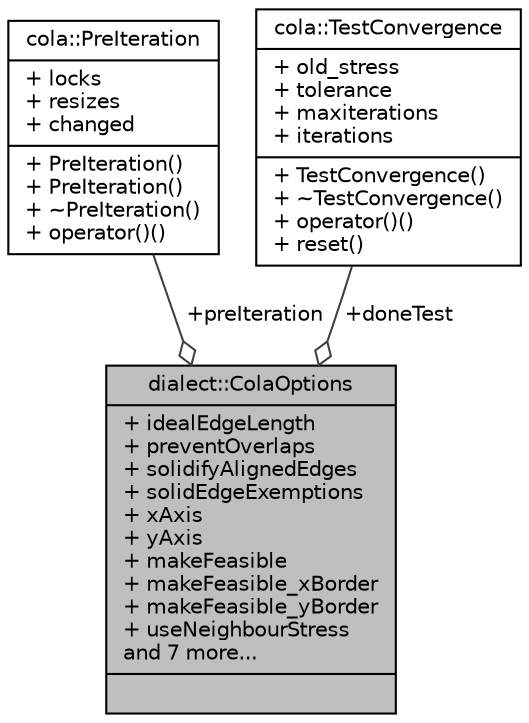 digraph "dialect::ColaOptions"
{
  edge [fontname="Helvetica",fontsize="10",labelfontname="Helvetica",labelfontsize="10"];
  node [fontname="Helvetica",fontsize="10",shape=record];
  Node1 [label="{dialect::ColaOptions\n|+ idealEdgeLength\l+ preventOverlaps\l+ solidifyAlignedEdges\l+ solidEdgeExemptions\l+ xAxis\l+ yAxis\l+ makeFeasible\l+ makeFeasible_xBorder\l+ makeFeasible_yBorder\l+ useNeighbourStress\land 7 more...\l|}",height=0.2,width=0.4,color="black", fillcolor="grey75", style="filled", fontcolor="black"];
  Node2 -> Node1 [color="grey25",fontsize="10",style="solid",label=" +preIteration" ,arrowhead="odiamond",fontname="Helvetica"];
  Node2 [label="{cola::PreIteration\n|+ locks\l+ resizes\l+ changed\l|+ PreIteration()\l+ PreIteration()\l+ ~PreIteration()\l+ operator()()\l}",height=0.2,width=0.4,color="black", fillcolor="white", style="filled",URL="$classcola_1_1PreIteration.html",tooltip="A default functor that is called before each iteration in the main loop of the ConstrainedFDLayout::r..."];
  Node3 -> Node1 [color="grey25",fontsize="10",style="solid",label=" +doneTest" ,arrowhead="odiamond",fontname="Helvetica"];
  Node3 [label="{cola::TestConvergence\n|+ old_stress\l+ tolerance\l+ maxiterations\l+ iterations\l|+ TestConvergence()\l+ ~TestConvergence()\l+ operator()()\l+ reset()\l}",height=0.2,width=0.4,color="black", fillcolor="white", style="filled",URL="$classcola_1_1TestConvergence.html",tooltip="A default functor that is called after each iteration of the layout algorithm. "];
}

